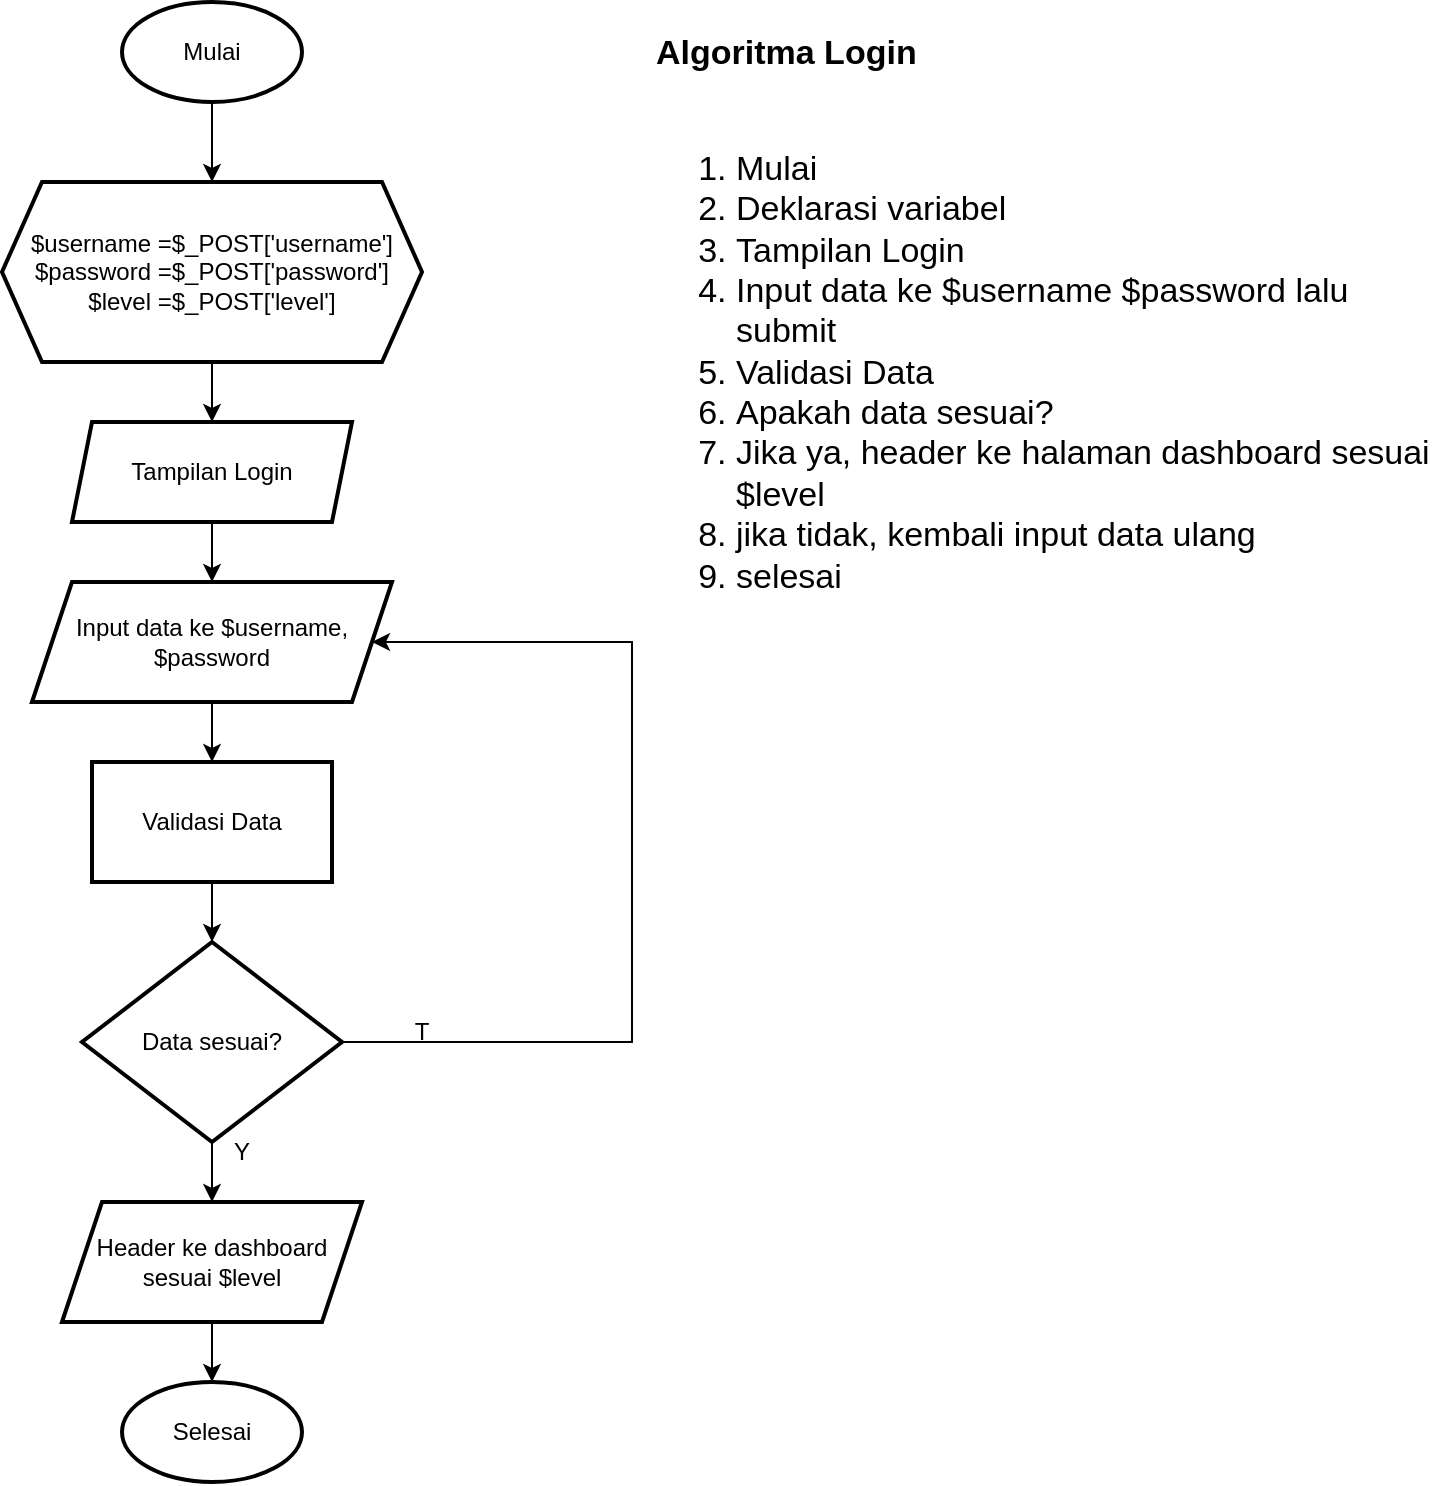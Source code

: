 <mxfile version="20.3.0" type="device" pages="4"><diagram name="Login" id="9QHbtEANsNPqw-uDq83x"><mxGraphModel dx="1034" dy="641" grid="1" gridSize="10" guides="1" tooltips="1" connect="1" arrows="1" fold="1" page="1" pageScale="1" pageWidth="850" pageHeight="1100" math="0" shadow="0"><root><mxCell id="0"/><mxCell id="1" parent="0"/><mxCell id="WpAA-iWR2P5E7XOItSaO-1" value="&lt;div style=&quot;font-size: 17px;&quot;&gt;&lt;span style=&quot;background-color: initial;&quot;&gt;&lt;b style=&quot;&quot;&gt;&lt;font style=&quot;font-size: 17px;&quot;&gt;Algoritma Login&lt;/font&gt;&lt;/b&gt;&lt;/span&gt;&lt;/div&gt;&lt;div style=&quot;font-size: 17px;&quot;&gt;&lt;span style=&quot;background-color: initial;&quot;&gt;&lt;font style=&quot;font-size: 17px;&quot;&gt;&lt;br&gt;&lt;/font&gt;&lt;/span&gt;&lt;/div&gt;&lt;div style=&quot;font-size: 17px;&quot;&gt;&lt;ol&gt;&lt;li&gt;&lt;span style=&quot;background-color: initial;&quot;&gt;&lt;font style=&quot;font-size: 17px;&quot;&gt;Mulai&lt;/font&gt;&lt;/span&gt;&lt;/li&gt;&lt;li&gt;&lt;font style=&quot;font-size: 17px;&quot;&gt;Deklarasi variabel&lt;/font&gt;&lt;/li&gt;&lt;li&gt;&lt;font style=&quot;font-size: 17px;&quot;&gt;Tampilan Login&lt;/font&gt;&lt;/li&gt;&lt;li&gt;&lt;font style=&quot;font-size: 17px;&quot;&gt;Input data ke $username $password lalu submit&lt;/font&gt;&lt;/li&gt;&lt;li&gt;&lt;font style=&quot;font-size: 17px;&quot;&gt;Validasi Data&lt;/font&gt;&lt;/li&gt;&lt;li&gt;&lt;font style=&quot;font-size: 17px;&quot;&gt;Apakah data sesuai?&lt;/font&gt;&lt;/li&gt;&lt;li&gt;&lt;font style=&quot;font-size: 17px;&quot;&gt;Jika ya, header ke halaman dashboard sesuai $level&lt;/font&gt;&lt;/li&gt;&lt;li&gt;&lt;font style=&quot;font-size: 17px;&quot;&gt;jika tidak, kembali input data ulang&lt;/font&gt;&lt;/li&gt;&lt;li&gt;&lt;font style=&quot;font-size: 17px;&quot;&gt;selesai&lt;/font&gt;&lt;/li&gt;&lt;/ol&gt;&lt;/div&gt;" style="text;html=1;strokeColor=none;fillColor=none;align=left;verticalAlign=middle;whiteSpace=wrap;rounded=0;" parent="1" vertex="1"><mxGeometry x="440" y="150" width="390" height="210" as="geometry"/></mxCell><mxCell id="BPSxP-xe-Ci90CoS8E96-3" value="" style="edgeStyle=orthogonalEdgeStyle;rounded=0;orthogonalLoop=1;jettySize=auto;html=1;" parent="1" source="BPSxP-xe-Ci90CoS8E96-1" target="BPSxP-xe-Ci90CoS8E96-2" edge="1"><mxGeometry relative="1" as="geometry"/></mxCell><mxCell id="BPSxP-xe-Ci90CoS8E96-1" value="Mulai" style="strokeWidth=2;html=1;shape=mxgraph.flowchart.start_1;whiteSpace=wrap;" parent="1" vertex="1"><mxGeometry x="175" y="90" width="90" height="50" as="geometry"/></mxCell><mxCell id="BPSxP-xe-Ci90CoS8E96-5" value="" style="edgeStyle=orthogonalEdgeStyle;rounded=0;orthogonalLoop=1;jettySize=auto;html=1;" parent="1" source="BPSxP-xe-Ci90CoS8E96-2" target="BPSxP-xe-Ci90CoS8E96-4" edge="1"><mxGeometry relative="1" as="geometry"/></mxCell><mxCell id="BPSxP-xe-Ci90CoS8E96-2" value="$username =$_POST['username']&lt;br&gt;$password =$_POST['password']&lt;br&gt;$level =$_POST['level']" style="shape=hexagon;perimeter=hexagonPerimeter2;whiteSpace=wrap;html=1;fixedSize=1;strokeWidth=2;" parent="1" vertex="1"><mxGeometry x="115" y="180" width="210" height="90" as="geometry"/></mxCell><mxCell id="BPSxP-xe-Ci90CoS8E96-9" value="" style="edgeStyle=orthogonalEdgeStyle;rounded=0;orthogonalLoop=1;jettySize=auto;html=1;" parent="1" source="BPSxP-xe-Ci90CoS8E96-4" target="BPSxP-xe-Ci90CoS8E96-8" edge="1"><mxGeometry relative="1" as="geometry"/></mxCell><mxCell id="BPSxP-xe-Ci90CoS8E96-4" value="Tampilan Login" style="shape=parallelogram;perimeter=parallelogramPerimeter;whiteSpace=wrap;html=1;fixedSize=1;strokeWidth=2;size=10;" parent="1" vertex="1"><mxGeometry x="150" y="300" width="140" height="50" as="geometry"/></mxCell><mxCell id="z18U6lK8iuKJ7RPXfhy8-2" value="" style="edgeStyle=orthogonalEdgeStyle;rounded=0;orthogonalLoop=1;jettySize=auto;html=1;" edge="1" parent="1" source="BPSxP-xe-Ci90CoS8E96-8" target="z18U6lK8iuKJ7RPXfhy8-1"><mxGeometry relative="1" as="geometry"/></mxCell><mxCell id="BPSxP-xe-Ci90CoS8E96-8" value="Input data ke $username, $password" style="shape=parallelogram;perimeter=parallelogramPerimeter;whiteSpace=wrap;html=1;fixedSize=1;strokeWidth=2;size=20;" parent="1" vertex="1"><mxGeometry x="130" y="380" width="180" height="60" as="geometry"/></mxCell><mxCell id="BPSxP-xe-Ci90CoS8E96-15" value="" style="edgeStyle=orthogonalEdgeStyle;rounded=0;orthogonalLoop=1;jettySize=auto;html=1;" parent="1" source="BPSxP-xe-Ci90CoS8E96-12" target="BPSxP-xe-Ci90CoS8E96-14" edge="1"><mxGeometry relative="1" as="geometry"/></mxCell><mxCell id="BPSxP-xe-Ci90CoS8E96-12" value="Data sesuai?" style="rhombus;whiteSpace=wrap;html=1;strokeWidth=2;" parent="1" vertex="1"><mxGeometry x="155" y="560" width="130" height="100" as="geometry"/></mxCell><mxCell id="BPSxP-xe-Ci90CoS8E96-14" value="Header ke dashboard sesuai $level" style="shape=parallelogram;perimeter=parallelogramPerimeter;whiteSpace=wrap;html=1;fixedSize=1;strokeWidth=2;" parent="1" vertex="1"><mxGeometry x="145" y="690" width="150" height="60" as="geometry"/></mxCell><mxCell id="BPSxP-xe-Ci90CoS8E96-17" value="Selesai" style="strokeWidth=2;html=1;shape=mxgraph.flowchart.start_1;whiteSpace=wrap;" parent="1" vertex="1"><mxGeometry x="175" y="780" width="90" height="50" as="geometry"/></mxCell><mxCell id="BPSxP-xe-Ci90CoS8E96-18" value="" style="endArrow=classic;html=1;rounded=0;exitX=0.5;exitY=1;exitDx=0;exitDy=0;entryX=0.5;entryY=0;entryDx=0;entryDy=0;entryPerimeter=0;" parent="1" source="BPSxP-xe-Ci90CoS8E96-14" target="BPSxP-xe-Ci90CoS8E96-17" edge="1"><mxGeometry width="50" height="50" relative="1" as="geometry"><mxPoint x="400" y="550" as="sourcePoint"/><mxPoint x="450" y="500" as="targetPoint"/></mxGeometry></mxCell><mxCell id="BPSxP-xe-Ci90CoS8E96-19" value="" style="endArrow=classic;html=1;rounded=0;exitX=1;exitY=0.5;exitDx=0;exitDy=0;entryX=1;entryY=0.5;entryDx=0;entryDy=0;" parent="1" source="BPSxP-xe-Ci90CoS8E96-12" target="BPSxP-xe-Ci90CoS8E96-8" edge="1"><mxGeometry width="50" height="50" relative="1" as="geometry"><mxPoint x="400" y="550" as="sourcePoint"/><mxPoint x="450" y="500" as="targetPoint"/><Array as="points"><mxPoint x="430" y="610"/><mxPoint x="430" y="560"/><mxPoint x="430" y="410"/></Array></mxGeometry></mxCell><mxCell id="BPSxP-xe-Ci90CoS8E96-20" value="Y" style="text;html=1;strokeColor=none;fillColor=none;align=center;verticalAlign=middle;whiteSpace=wrap;rounded=0;" parent="1" vertex="1"><mxGeometry x="220" y="660" width="30" height="10" as="geometry"/></mxCell><mxCell id="BPSxP-xe-Ci90CoS8E96-22" value="T" style="text;html=1;strokeColor=none;fillColor=none;align=center;verticalAlign=middle;whiteSpace=wrap;rounded=0;" parent="1" vertex="1"><mxGeometry x="310" y="600" width="30" height="10" as="geometry"/></mxCell><mxCell id="z18U6lK8iuKJ7RPXfhy8-4" value="" style="edgeStyle=orthogonalEdgeStyle;rounded=0;orthogonalLoop=1;jettySize=auto;html=1;" edge="1" parent="1" source="z18U6lK8iuKJ7RPXfhy8-1" target="BPSxP-xe-Ci90CoS8E96-12"><mxGeometry relative="1" as="geometry"/></mxCell><mxCell id="z18U6lK8iuKJ7RPXfhy8-1" value="Validasi Data" style="whiteSpace=wrap;html=1;strokeWidth=2;" vertex="1" parent="1"><mxGeometry x="160" y="470" width="120" height="60" as="geometry"/></mxCell></root></mxGraphModel></diagram><diagram id="YRSTwsTNy0b-Yzcdu-c4" name="Register"><mxGraphModel dx="1034" dy="641" grid="1" gridSize="10" guides="1" tooltips="1" connect="1" arrows="1" fold="1" page="1" pageScale="1" pageWidth="850" pageHeight="1100" math="0" shadow="0"><root><mxCell id="0"/><mxCell id="1" parent="0"/><mxCell id="uX0bt_8a5zJvNoPV_YES-1" value="&lt;div style=&quot;font-size: 17px;&quot;&gt;&lt;span style=&quot;background-color: initial;&quot;&gt;&lt;b style=&quot;&quot;&gt;&lt;font style=&quot;font-size: 17px;&quot;&gt;Algoritma Register&lt;/font&gt;&lt;/b&gt;&lt;/span&gt;&lt;/div&gt;&lt;div style=&quot;font-size: 17px;&quot;&gt;&lt;ol style=&quot;&quot;&gt;&lt;li style=&quot;&quot;&gt;&lt;span style=&quot;background-color: initial;&quot;&gt;&lt;font style=&quot;font-size: 17px;&quot;&gt;Mulai&lt;/font&gt;&lt;/span&gt;&lt;/li&gt;&lt;li style=&quot;&quot;&gt;&lt;font style=&quot;font-size: 17px;&quot;&gt;Tampilan Register&lt;/font&gt;&lt;/li&gt;&lt;li style=&quot;&quot;&gt;&lt;font style=&quot;font-size: 17px;&quot;&gt;Input data ke dalam field yang tersedia lalu submit&lt;/font&gt;&lt;/li&gt;&lt;li style=&quot;&quot;&gt;&lt;font style=&quot;font-size: 17px;&quot;&gt;Validasi Data&lt;/font&gt;&lt;/li&gt;&lt;li style=&quot;&quot;&gt;&lt;font style=&quot;font-size: 17px;&quot;&gt;Apakah data tersimpan?&lt;/font&gt;&lt;/li&gt;&lt;li style=&quot;&quot;&gt;&lt;font style=&quot;font-size: 17px;&quot;&gt;Jika ya, header ke halaman login&lt;/font&gt;&lt;/li&gt;&lt;li style=&quot;&quot;&gt;&lt;font style=&quot;font-size: 17px;&quot;&gt;jika tidak, kembali input data ulang&lt;/font&gt;&lt;/li&gt;&lt;li style=&quot;&quot;&gt;&lt;font style=&quot;font-size: 17px;&quot;&gt;selesai&lt;/font&gt;&lt;/li&gt;&lt;/ol&gt;&lt;/div&gt;" style="text;html=1;strokeColor=none;fillColor=none;align=left;verticalAlign=middle;whiteSpace=wrap;rounded=0;" parent="1" vertex="1"><mxGeometry x="450" y="30" width="380" height="340" as="geometry"/></mxCell><mxCell id="iQbvCLVRWhqH02qQj8fw-1" value="" style="edgeStyle=orthogonalEdgeStyle;rounded=0;orthogonalLoop=1;jettySize=auto;html=1;" parent="1" source="iQbvCLVRWhqH02qQj8fw-2" target="iQbvCLVRWhqH02qQj8fw-6" edge="1"><mxGeometry relative="1" as="geometry"><mxPoint x="220" y="180" as="targetPoint"/><Array as="points"><mxPoint x="220" y="180"/><mxPoint x="220" y="180"/></Array></mxGeometry></mxCell><mxCell id="iQbvCLVRWhqH02qQj8fw-2" value="Mulai" style="strokeWidth=2;html=1;shape=mxgraph.flowchart.start_1;whiteSpace=wrap;" parent="1" vertex="1"><mxGeometry x="175" y="90" width="90" height="50" as="geometry"/></mxCell><mxCell id="iQbvCLVRWhqH02qQj8fw-5" value="" style="edgeStyle=orthogonalEdgeStyle;rounded=0;orthogonalLoop=1;jettySize=auto;html=1;" parent="1" source="iQbvCLVRWhqH02qQj8fw-6" target="iQbvCLVRWhqH02qQj8fw-8" edge="1"><mxGeometry relative="1" as="geometry"/></mxCell><mxCell id="iQbvCLVRWhqH02qQj8fw-6" value="Tampilan Register" style="shape=parallelogram;perimeter=parallelogramPerimeter;whiteSpace=wrap;html=1;fixedSize=1;strokeWidth=2;size=10;" parent="1" vertex="1"><mxGeometry x="150" y="180" width="140" height="50" as="geometry"/></mxCell><mxCell id="9qH7tw8d8X8KaELlJyoZ-2" value="" style="edgeStyle=orthogonalEdgeStyle;rounded=0;orthogonalLoop=1;jettySize=auto;html=1;" edge="1" parent="1" source="iQbvCLVRWhqH02qQj8fw-8" target="9qH7tw8d8X8KaELlJyoZ-1"><mxGeometry relative="1" as="geometry"/></mxCell><mxCell id="iQbvCLVRWhqH02qQj8fw-8" value="Input data ke field yang&lt;br&gt;&amp;nbsp;tersedia" style="shape=parallelogram;perimeter=parallelogramPerimeter;whiteSpace=wrap;html=1;fixedSize=1;strokeWidth=2;size=20;" parent="1" vertex="1"><mxGeometry x="130" y="270" width="180" height="60" as="geometry"/></mxCell><mxCell id="iQbvCLVRWhqH02qQj8fw-11" value="" style="edgeStyle=orthogonalEdgeStyle;rounded=0;orthogonalLoop=1;jettySize=auto;html=1;" parent="1" source="iQbvCLVRWhqH02qQj8fw-12" target="iQbvCLVRWhqH02qQj8fw-13" edge="1"><mxGeometry relative="1" as="geometry"/></mxCell><mxCell id="iQbvCLVRWhqH02qQj8fw-12" value="data tersimpan?" style="rhombus;whiteSpace=wrap;html=1;strokeWidth=2;" parent="1" vertex="1"><mxGeometry x="155" y="430" width="130" height="100" as="geometry"/></mxCell><mxCell id="iQbvCLVRWhqH02qQj8fw-13" value="Header ke Login" style="shape=parallelogram;perimeter=parallelogramPerimeter;whiteSpace=wrap;html=1;fixedSize=1;strokeWidth=2;" parent="1" vertex="1"><mxGeometry x="145" y="570" width="150" height="60" as="geometry"/></mxCell><mxCell id="iQbvCLVRWhqH02qQj8fw-14" value="Selesai" style="strokeWidth=2;html=1;shape=mxgraph.flowchart.start_1;whiteSpace=wrap;" parent="1" vertex="1"><mxGeometry x="175" y="670" width="90" height="50" as="geometry"/></mxCell><mxCell id="iQbvCLVRWhqH02qQj8fw-15" value="" style="endArrow=classic;html=1;rounded=0;exitX=0.5;exitY=1;exitDx=0;exitDy=0;entryX=0.5;entryY=0;entryDx=0;entryDy=0;entryPerimeter=0;" parent="1" source="iQbvCLVRWhqH02qQj8fw-13" target="iQbvCLVRWhqH02qQj8fw-14" edge="1"><mxGeometry width="50" height="50" relative="1" as="geometry"><mxPoint x="400" y="550" as="sourcePoint"/><mxPoint x="450" y="500" as="targetPoint"/></mxGeometry></mxCell><mxCell id="iQbvCLVRWhqH02qQj8fw-17" value="Y" style="text;html=1;strokeColor=none;fillColor=none;align=center;verticalAlign=middle;whiteSpace=wrap;rounded=0;" parent="1" vertex="1"><mxGeometry x="220" y="540" width="30" height="10" as="geometry"/></mxCell><mxCell id="iQbvCLVRWhqH02qQj8fw-19" value="" style="endArrow=classic;html=1;rounded=0;exitX=1;exitY=0.5;exitDx=0;exitDy=0;entryX=1;entryY=0.5;entryDx=0;entryDy=0;" parent="1" source="iQbvCLVRWhqH02qQj8fw-12" target="iQbvCLVRWhqH02qQj8fw-8" edge="1"><mxGeometry width="50" height="50" relative="1" as="geometry"><mxPoint x="285" y="560" as="sourcePoint"/><mxPoint x="300" y="310" as="targetPoint"/><Array as="points"><mxPoint x="420" y="480"/><mxPoint x="420" y="300"/></Array></mxGeometry></mxCell><mxCell id="iQbvCLVRWhqH02qQj8fw-18" value="T" style="text;html=1;strokeColor=none;fillColor=none;align=center;verticalAlign=middle;whiteSpace=wrap;rounded=0;" parent="1" vertex="1"><mxGeometry x="310" y="470" width="30" height="10" as="geometry"/></mxCell><mxCell id="9qH7tw8d8X8KaELlJyoZ-3" value="" style="edgeStyle=orthogonalEdgeStyle;rounded=0;orthogonalLoop=1;jettySize=auto;html=1;" edge="1" parent="1" source="9qH7tw8d8X8KaELlJyoZ-1" target="iQbvCLVRWhqH02qQj8fw-12"><mxGeometry relative="1" as="geometry"/></mxCell><mxCell id="9qH7tw8d8X8KaELlJyoZ-1" value="Validasi Data" style="whiteSpace=wrap;html=1;strokeWidth=2;" vertex="1" parent="1"><mxGeometry x="165" y="350" width="110" height="50" as="geometry"/></mxCell></root></mxGraphModel></diagram><diagram id="V9iOwpf45xzkrSSpQALM" name="Peminjaman"><mxGraphModel dx="1036" dy="654" grid="1" gridSize="10" guides="1" tooltips="1" connect="1" arrows="1" fold="1" page="1" pageScale="1" pageWidth="850" pageHeight="1100" math="0" shadow="0">&#xa;      <root>&#xa;        <mxCell id="0"/>&#xa;        <mxCell id="1" parent="0"/>&#xa;        <mxCell id="cwi-gM2pW10OLSor1XN0-1" value="&lt;div style=&quot;font-size: 17px;&quot;&gt;&lt;span style=&quot;background-color: initial;&quot;&gt;&lt;b style=&quot;&quot;&gt;&lt;font style=&quot;font-size: 17px;&quot;&gt;Algoritma Peminjaman&lt;/font&gt;&lt;/b&gt;&lt;/span&gt;&lt;/div&gt;&lt;div style=&quot;font-size: 17px;&quot;&gt;&lt;ol&gt;&lt;li&gt;&lt;span style=&quot;background-color: initial;&quot;&gt;&lt;font style=&quot;font-size: 17px;&quot;&gt;Mulai&lt;/font&gt;&lt;/span&gt;&lt;/li&gt;&lt;li&gt;&lt;font style=&quot;font-size: 17px;&quot;&gt;Tampilan Daftar Buku halaman Peminjam&lt;/font&gt;&lt;/li&gt;&lt;li&gt;&lt;font style=&quot;font-size: 17px;&quot;&gt;Klik tombol pinjam di salah satu buku&lt;/font&gt;&lt;/li&gt;&lt;li&gt;&lt;font style=&quot;font-size: 17px;&quot;&gt;Tampilan Form Peminjaman Buku&lt;/font&gt;&lt;/li&gt;&lt;li&gt;&lt;font style=&quot;font-size: 17px;&quot;&gt;Input data kedalam field yang tersedia lalu submit&lt;/font&gt;&lt;/li&gt;&lt;li&gt;&lt;font style=&quot;font-size: 17px;&quot;&gt;Apakah data tersimpan?&lt;/font&gt;&lt;/li&gt;&lt;li&gt;&lt;font style=&quot;font-size: 17px;&quot;&gt;Jika ya, header ke halaman daftar buku&lt;/font&gt;&lt;/li&gt;&lt;li&gt;&lt;font style=&quot;font-size: 17px;&quot;&gt;jika tidak, keluar pesan error dan kembali input data ulang&lt;/font&gt;&lt;/li&gt;&lt;li&gt;&lt;font style=&quot;font-size: 17px;&quot;&gt;selesai&lt;/font&gt;&lt;/li&gt;&lt;/ol&gt;&lt;/div&gt;" style="text;html=1;strokeColor=none;fillColor=none;align=left;verticalAlign=middle;whiteSpace=wrap;rounded=0;" parent="1" vertex="1">&#xa;          <mxGeometry x="460" y="170" width="350" height="210" as="geometry"/>&#xa;        </mxCell>&#xa;        <mxCell id="Me1pgrDid3h75fQx6pm1-1" value="" style="edgeStyle=orthogonalEdgeStyle;rounded=0;orthogonalLoop=1;jettySize=auto;html=1;" parent="1" source="Me1pgrDid3h75fQx6pm1-2" target="Me1pgrDid3h75fQx6pm1-4" edge="1">&#xa;          <mxGeometry relative="1" as="geometry">&#xa;            <mxPoint x="230" y="250" as="targetPoint"/>&#xa;            <Array as="points">&#xa;              <mxPoint x="230" y="250"/>&#xa;              <mxPoint x="230" y="250"/>&#xa;            </Array>&#xa;          </mxGeometry>&#xa;        </mxCell>&#xa;        <mxCell id="Me1pgrDid3h75fQx6pm1-2" value="Mulai" style="strokeWidth=2;html=1;shape=mxgraph.flowchart.start_1;whiteSpace=wrap;" parent="1" vertex="1">&#xa;          <mxGeometry x="185" y="160" width="90" height="50" as="geometry"/>&#xa;        </mxCell>&#xa;        <mxCell id="Me1pgrDid3h75fQx6pm1-4" value="Tampilan Daftar Buku" style="shape=parallelogram;perimeter=parallelogramPerimeter;whiteSpace=wrap;html=1;fixedSize=1;strokeWidth=2;size=10;" parent="1" vertex="1">&#xa;          <mxGeometry x="160" y="250" width="140" height="50" as="geometry"/>&#xa;        </mxCell>&#xa;        <mxCell id="Me1pgrDid3h75fQx6pm1-23" value="" style="edgeStyle=orthogonalEdgeStyle;rounded=0;orthogonalLoop=1;jettySize=auto;html=1;exitX=0.5;exitY=1;exitDx=0;exitDy=0;" parent="1" source="Rf-EH9b8fkfREICH6W9a-1" target="Me1pgrDid3h75fQx6pm1-22" edge="1">&#xa;          <mxGeometry relative="1" as="geometry">&#xa;            <mxPoint x="230" y="470" as="sourcePoint"/>&#xa;          </mxGeometry>&#xa;        </mxCell>&#xa;        <mxCell id="Me1pgrDid3h75fQx6pm1-9" value="" style="edgeStyle=orthogonalEdgeStyle;rounded=0;orthogonalLoop=1;jettySize=auto;html=1;" parent="1" source="Me1pgrDid3h75fQx6pm1-10" target="Me1pgrDid3h75fQx6pm1-11" edge="1">&#xa;          <mxGeometry relative="1" as="geometry"/>&#xa;        </mxCell>&#xa;        <mxCell id="Me1pgrDid3h75fQx6pm1-10" value="data tersimpan?" style="rhombus;whiteSpace=wrap;html=1;strokeWidth=2;" parent="1" vertex="1">&#xa;          <mxGeometry x="165" y="590" width="130" height="100" as="geometry"/>&#xa;        </mxCell>&#xa;        <mxCell id="Me1pgrDid3h75fQx6pm1-11" value="Header ke Daftar Buku" style="shape=parallelogram;perimeter=parallelogramPerimeter;whiteSpace=wrap;html=1;fixedSize=1;strokeWidth=2;" parent="1" vertex="1">&#xa;          <mxGeometry x="155" y="730" width="150" height="60" as="geometry"/>&#xa;        </mxCell>&#xa;        <mxCell id="Me1pgrDid3h75fQx6pm1-12" value="Selesai" style="strokeWidth=2;html=1;shape=mxgraph.flowchart.start_1;whiteSpace=wrap;" parent="1" vertex="1">&#xa;          <mxGeometry x="185" y="820" width="90" height="50" as="geometry"/>&#xa;        </mxCell>&#xa;        <mxCell id="Me1pgrDid3h75fQx6pm1-13" value="" style="endArrow=classic;html=1;rounded=0;exitX=0.5;exitY=1;exitDx=0;exitDy=0;entryX=0.5;entryY=0;entryDx=0;entryDy=0;entryPerimeter=0;" parent="1" source="Me1pgrDid3h75fQx6pm1-11" target="Me1pgrDid3h75fQx6pm1-12" edge="1">&#xa;          <mxGeometry width="50" height="50" relative="1" as="geometry">&#xa;            <mxPoint x="410" y="620" as="sourcePoint"/>&#xa;            <mxPoint x="460" y="570" as="targetPoint"/>&#xa;          </mxGeometry>&#xa;        </mxCell>&#xa;        <mxCell id="Me1pgrDid3h75fQx6pm1-14" value="Y" style="text;html=1;strokeColor=none;fillColor=none;align=center;verticalAlign=middle;whiteSpace=wrap;rounded=0;" parent="1" vertex="1">&#xa;          <mxGeometry x="220" y="700" width="30" height="10" as="geometry"/>&#xa;        </mxCell>&#xa;        <mxCell id="Me1pgrDid3h75fQx6pm1-16" value="T" style="text;html=1;strokeColor=none;fillColor=none;align=center;verticalAlign=middle;whiteSpace=wrap;rounded=0;" parent="1" vertex="1">&#xa;          <mxGeometry x="320" y="630" width="30" height="10" as="geometry"/>&#xa;        </mxCell>&#xa;        <mxCell id="Me1pgrDid3h75fQx6pm1-17" value="Klik Tombol Pinjam" style="shape=parallelogram;perimeter=parallelogramPerimeter;whiteSpace=wrap;html=1;fixedSize=1;strokeWidth=2;size=-5;" parent="1" vertex="1">&#xa;          <mxGeometry x="155" y="330" width="150" height="50" as="geometry"/>&#xa;        </mxCell>&#xa;        <mxCell id="Me1pgrDid3h75fQx6pm1-19" value="" style="endArrow=classic;html=1;rounded=0;exitX=0.5;exitY=1;exitDx=0;exitDy=0;entryX=0.5;entryY=0;entryDx=0;entryDy=0;" parent="1" source="Me1pgrDid3h75fQx6pm1-4" target="Me1pgrDid3h75fQx6pm1-17" edge="1">&#xa;          <mxGeometry width="50" height="50" relative="1" as="geometry">&#xa;            <mxPoint x="360" y="410" as="sourcePoint"/>&#xa;            <mxPoint x="410" y="360" as="targetPoint"/>&#xa;          </mxGeometry>&#xa;        </mxCell>&#xa;        <mxCell id="Me1pgrDid3h75fQx6pm1-20" value="" style="endArrow=classic;html=1;rounded=0;exitX=0.5;exitY=1;exitDx=0;exitDy=0;entryX=0.5;entryY=0;entryDx=0;entryDy=0;" parent="1" source="Me1pgrDid3h75fQx6pm1-17" target="Rf-EH9b8fkfREICH6W9a-1" edge="1">&#xa;          <mxGeometry width="50" height="50" relative="1" as="geometry">&#xa;            <mxPoint x="360" y="410" as="sourcePoint"/>&#xa;            <mxPoint x="230" y="420" as="targetPoint"/>&#xa;          </mxGeometry>&#xa;        </mxCell>&#xa;        <mxCell id="l78ceMwGd_trN1X735fa-2" value="" style="edgeStyle=orthogonalEdgeStyle;rounded=0;orthogonalLoop=1;jettySize=auto;html=1;" parent="1" source="Me1pgrDid3h75fQx6pm1-22" target="Me1pgrDid3h75fQx6pm1-10" edge="1">&#xa;          <mxGeometry relative="1" as="geometry"/>&#xa;        </mxCell>&#xa;        <mxCell id="Me1pgrDid3h75fQx6pm1-22" value="Input data ke field yang&lt;br style=&quot;border-color: var(--border-color);&quot;&gt;&amp;nbsp;tersedia" style="shape=parallelogram;perimeter=parallelogramPerimeter;whiteSpace=wrap;html=1;fixedSize=1;strokeWidth=2;size=0;" parent="1" vertex="1">&#xa;          <mxGeometry x="140" y="510" width="180" height="50" as="geometry"/>&#xa;        </mxCell>&#xa;        <mxCell id="l78ceMwGd_trN1X735fa-4" value="" style="endArrow=classic;html=1;rounded=0;exitX=1;exitY=0.5;exitDx=0;exitDy=0;entryX=1;entryY=0.5;entryDx=0;entryDy=0;" parent="1" source="Me1pgrDid3h75fQx6pm1-10" target="Rf-EH9b8fkfREICH6W9a-1" edge="1">&#xa;          <mxGeometry width="50" height="50" relative="1" as="geometry">&#xa;            <mxPoint x="360" y="580" as="sourcePoint"/>&#xa;            <mxPoint x="297.5" y="457.5" as="targetPoint"/>&#xa;            <Array as="points">&#xa;              <mxPoint x="420" y="640"/>&#xa;              <mxPoint x="420" y="445"/>&#xa;            </Array>&#xa;          </mxGeometry>&#xa;        </mxCell>&#xa;        <mxCell id="Rf-EH9b8fkfREICH6W9a-1" value="Tampilan Form Pinjam" style="shape=parallelogram;perimeter=parallelogramPerimeter;whiteSpace=wrap;html=1;fixedSize=1;strokeWidth=2;" vertex="1" parent="1">&#xa;          <mxGeometry x="170" y="415" width="120" height="60" as="geometry"/>&#xa;        </mxCell>&#xa;      </root>&#xa;    </mxGraphModel></diagram><diagram id="l_q2xRhB2V5_Tp5mcIkU" name="Tambah Buku"><mxGraphModel dx="1036" dy="654" grid="1" gridSize="10" guides="1" tooltips="1" connect="1" arrows="1" fold="1" page="1" pageScale="1" pageWidth="850" pageHeight="1100" math="0" shadow="0">&#xa;      <root>&#xa;        <mxCell id="0"/>&#xa;        <mxCell id="1" parent="0"/>&#xa;        <mxCell id="dETEfBZQfNQj_PP2ZEsE-1" value="&lt;div style=&quot;font-size: 17px;&quot;&gt;&lt;span style=&quot;background-color: initial;&quot;&gt;&lt;b style=&quot;&quot;&gt;&lt;font style=&quot;font-size: 17px;&quot;&gt;Algoritma Tambah Buku&lt;/font&gt;&lt;/b&gt;&lt;/span&gt;&lt;/div&gt;&lt;div style=&quot;font-size: 17px;&quot;&gt;&lt;ol&gt;&lt;li&gt;&lt;span style=&quot;background-color: initial;&quot;&gt;&lt;font style=&quot;font-size: 17px;&quot;&gt;Mulai&lt;/font&gt;&lt;/span&gt;&lt;/li&gt;&lt;li&gt;&lt;font style=&quot;font-size: 17px;&quot;&gt;Tampilan Data Buku halaman Petugas&lt;/font&gt;&lt;/li&gt;&lt;li&gt;&lt;font style=&quot;font-size: 17px;&quot;&gt;Klik tombol tambah buku&lt;/font&gt;&lt;/li&gt;&lt;li&gt;&lt;font style=&quot;font-size: 17px;&quot;&gt;Tampilan Form Tambah Buku&lt;/font&gt;&lt;/li&gt;&lt;li&gt;&lt;font style=&quot;font-size: 17px;&quot;&gt;Input data buku ke dalam seluruh field&amp;nbsp;&amp;nbsp;&lt;/font&gt;&lt;/li&gt;&lt;li&gt;&lt;font style=&quot;font-size: 17px;&quot;&gt;Klik tombol Tambah Buku&lt;/font&gt;&lt;/li&gt;&lt;li&gt;&lt;font style=&quot;font-size: 17px;&quot;&gt;Apakah data sudah tersimpan?&lt;/font&gt;&lt;/li&gt;&lt;li&gt;&lt;font style=&quot;font-size: 17px;&quot;&gt;Jika ya, header ke halaman data buku&lt;/font&gt;&lt;/li&gt;&lt;li&gt;&lt;font style=&quot;font-size: 17px;&quot;&gt;jika tidak, keluar pesan error dan kembali ke form tambah buku&lt;/font&gt;&lt;/li&gt;&lt;li&gt;&lt;font style=&quot;font-size: 17px;&quot;&gt;selesai&lt;/font&gt;&lt;/li&gt;&lt;/ol&gt;&lt;/div&gt;" style="text;html=1;strokeColor=none;fillColor=none;align=left;verticalAlign=middle;whiteSpace=wrap;rounded=0;" vertex="1" parent="1">&#xa;          <mxGeometry x="480" y="50" width="360" height="290" as="geometry"/>&#xa;        </mxCell>&#xa;        <mxCell id="kUst8tB0392i_xlxhvFY-1" value="" style="edgeStyle=orthogonalEdgeStyle;rounded=0;orthogonalLoop=1;jettySize=auto;html=1;" edge="1" parent="1" source="kUst8tB0392i_xlxhvFY-2" target="kUst8tB0392i_xlxhvFY-3">&#xa;          <mxGeometry relative="1" as="geometry">&#xa;            <mxPoint x="230" y="250" as="targetPoint"/>&#xa;            <Array as="points">&#xa;              <mxPoint x="230" y="250"/>&#xa;              <mxPoint x="230" y="250"/>&#xa;            </Array>&#xa;          </mxGeometry>&#xa;        </mxCell>&#xa;        <mxCell id="kUst8tB0392i_xlxhvFY-2" value="Mulai" style="strokeWidth=2;html=1;shape=mxgraph.flowchart.start_1;whiteSpace=wrap;" vertex="1" parent="1">&#xa;          <mxGeometry x="185" y="160" width="90" height="50" as="geometry"/>&#xa;        </mxCell>&#xa;        <mxCell id="kUst8tB0392i_xlxhvFY-3" value="Tampilan Data Buku" style="shape=parallelogram;perimeter=parallelogramPerimeter;whiteSpace=wrap;html=1;fixedSize=1;strokeWidth=2;size=10;" vertex="1" parent="1">&#xa;          <mxGeometry x="160" y="250" width="140" height="50" as="geometry"/>&#xa;        </mxCell>&#xa;        <mxCell id="kUst8tB0392i_xlxhvFY-4" value="" style="edgeStyle=orthogonalEdgeStyle;rounded=0;orthogonalLoop=1;jettySize=auto;html=1;exitX=0.5;exitY=1;exitDx=0;exitDy=0;" edge="1" parent="1" source="YbOoIcbZR2tlrwJzo8jR-1" target="kUst8tB0392i_xlxhvFY-16">&#xa;          <mxGeometry relative="1" as="geometry">&#xa;            <mxPoint x="230" y="470" as="sourcePoint"/>&#xa;          </mxGeometry>&#xa;        </mxCell>&#xa;        <mxCell id="kUst8tB0392i_xlxhvFY-6" value="" style="edgeStyle=orthogonalEdgeStyle;rounded=0;orthogonalLoop=1;jettySize=auto;html=1;" edge="1" parent="1" source="kUst8tB0392i_xlxhvFY-7" target="kUst8tB0392i_xlxhvFY-8">&#xa;          <mxGeometry relative="1" as="geometry"/>&#xa;        </mxCell>&#xa;        <mxCell id="kUst8tB0392i_xlxhvFY-7" value="data tersimpan?" style="rhombus;whiteSpace=wrap;html=1;strokeWidth=2;" vertex="1" parent="1">&#xa;          <mxGeometry x="160" y="590" width="130" height="100" as="geometry"/>&#xa;        </mxCell>&#xa;        <mxCell id="kUst8tB0392i_xlxhvFY-24" value="" style="edgeStyle=orthogonalEdgeStyle;rounded=0;orthogonalLoop=1;jettySize=auto;html=1;" edge="1" parent="1" source="kUst8tB0392i_xlxhvFY-8" target="kUst8tB0392i_xlxhvFY-23">&#xa;          <mxGeometry relative="1" as="geometry"/>&#xa;        </mxCell>&#xa;        <mxCell id="kUst8tB0392i_xlxhvFY-8" value="Header ke data buku" style="shape=parallelogram;perimeter=parallelogramPerimeter;whiteSpace=wrap;html=1;fixedSize=1;strokeWidth=2;" vertex="1" parent="1">&#xa;          <mxGeometry x="150" y="745" width="150" height="60" as="geometry"/>&#xa;        </mxCell>&#xa;        <mxCell id="kUst8tB0392i_xlxhvFY-10" value="Y" style="text;html=1;strokeColor=none;fillColor=none;align=center;verticalAlign=middle;whiteSpace=wrap;rounded=0;" vertex="1" parent="1">&#xa;          <mxGeometry x="215" y="710" width="30" height="10" as="geometry"/>&#xa;        </mxCell>&#xa;        <mxCell id="kUst8tB0392i_xlxhvFY-11" value="T" style="text;html=1;strokeColor=none;fillColor=none;align=center;verticalAlign=middle;whiteSpace=wrap;rounded=0;" vertex="1" parent="1">&#xa;          <mxGeometry x="315" y="630" width="30" height="10" as="geometry"/>&#xa;        </mxCell>&#xa;        <mxCell id="kUst8tB0392i_xlxhvFY-12" value="Klik Tombol &lt;br&gt;Tambah Buku" style="shape=parallelogram;perimeter=parallelogramPerimeter;whiteSpace=wrap;html=1;fixedSize=1;strokeWidth=2;size=-5;" vertex="1" parent="1">&#xa;          <mxGeometry x="155" y="330" width="150" height="50" as="geometry"/>&#xa;        </mxCell>&#xa;        <mxCell id="kUst8tB0392i_xlxhvFY-13" value="" style="endArrow=classic;html=1;rounded=0;exitX=0.5;exitY=1;exitDx=0;exitDy=0;entryX=0.5;entryY=0;entryDx=0;entryDy=0;" edge="1" parent="1" source="kUst8tB0392i_xlxhvFY-3" target="kUst8tB0392i_xlxhvFY-12">&#xa;          <mxGeometry width="50" height="50" relative="1" as="geometry">&#xa;            <mxPoint x="360" y="410" as="sourcePoint"/>&#xa;            <mxPoint x="410" y="360" as="targetPoint"/>&#xa;          </mxGeometry>&#xa;        </mxCell>&#xa;        <mxCell id="kUst8tB0392i_xlxhvFY-14" value="" style="endArrow=classic;html=1;rounded=0;exitX=0.5;exitY=1;exitDx=0;exitDy=0;entryX=0.5;entryY=0;entryDx=0;entryDy=0;" edge="1" parent="1" source="kUst8tB0392i_xlxhvFY-12">&#xa;          <mxGeometry width="50" height="50" relative="1" as="geometry">&#xa;            <mxPoint x="360" y="410" as="sourcePoint"/>&#xa;            <mxPoint x="230" y="420" as="targetPoint"/>&#xa;          </mxGeometry>&#xa;        </mxCell>&#xa;        <mxCell id="kUst8tB0392i_xlxhvFY-19" value="" style="edgeStyle=orthogonalEdgeStyle;rounded=0;orthogonalLoop=1;jettySize=auto;html=1;entryX=0.5;entryY=0;entryDx=0;entryDy=0;" edge="1" parent="1" source="kUst8tB0392i_xlxhvFY-16" target="kUst8tB0392i_xlxhvFY-7">&#xa;          <mxGeometry relative="1" as="geometry">&#xa;            <mxPoint x="225" y="580" as="targetPoint"/>&#xa;          </mxGeometry>&#xa;        </mxCell>&#xa;        <mxCell id="kUst8tB0392i_xlxhvFY-16" value="Input data ke field yang&lt;br style=&quot;border-color: var(--border-color);&quot;&gt;&amp;nbsp;tersedia" style="shape=parallelogram;perimeter=parallelogramPerimeter;whiteSpace=wrap;html=1;fixedSize=1;strokeWidth=2;size=0;" vertex="1" parent="1">&#xa;          <mxGeometry x="135" y="500" width="180" height="50" as="geometry"/>&#xa;        </mxCell>&#xa;        <mxCell id="kUst8tB0392i_xlxhvFY-17" value="" style="endArrow=classic;html=1;rounded=0;exitX=1;exitY=0.5;exitDx=0;exitDy=0;entryX=1;entryY=0.5;entryDx=0;entryDy=0;" edge="1" parent="1" source="kUst8tB0392i_xlxhvFY-7" target="YbOoIcbZR2tlrwJzo8jR-1">&#xa;          <mxGeometry width="50" height="50" relative="1" as="geometry">&#xa;            <mxPoint x="360" y="580" as="sourcePoint"/>&#xa;            <mxPoint x="297.5" y="445" as="targetPoint"/>&#xa;            <Array as="points">&#xa;              <mxPoint x="410" y="640"/>&#xa;              <mxPoint x="410" y="448"/>&#xa;            </Array>&#xa;          </mxGeometry>&#xa;        </mxCell>&#xa;        <mxCell id="kUst8tB0392i_xlxhvFY-23" value="Selesai" style="strokeWidth=2;html=1;shape=mxgraph.flowchart.start_1;whiteSpace=wrap;" vertex="1" parent="1">&#xa;          <mxGeometry x="180" y="840" width="90" height="50" as="geometry"/>&#xa;        </mxCell>&#xa;        <mxCell id="YbOoIcbZR2tlrwJzo8jR-1" value="Tampilan Form &lt;br&gt;Tambah Buku" style="shape=parallelogram;perimeter=parallelogramPerimeter;whiteSpace=wrap;html=1;fixedSize=1;strokeWidth=2;" vertex="1" parent="1">&#xa;          <mxGeometry x="160" y="420" width="130" height="55" as="geometry"/>&#xa;        </mxCell>&#xa;      </root>&#xa;    </mxGraphModel></diagram></mxfile>